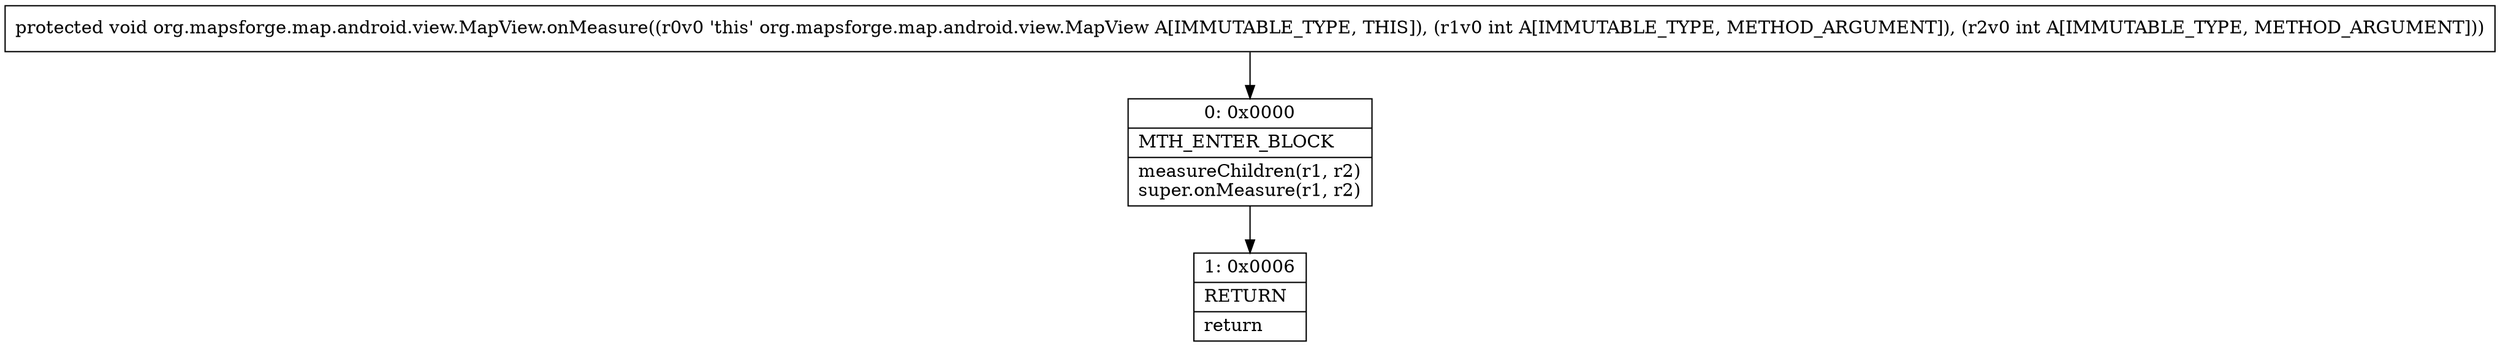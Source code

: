 digraph "CFG fororg.mapsforge.map.android.view.MapView.onMeasure(II)V" {
Node_0 [shape=record,label="{0\:\ 0x0000|MTH_ENTER_BLOCK\l|measureChildren(r1, r2)\lsuper.onMeasure(r1, r2)\l}"];
Node_1 [shape=record,label="{1\:\ 0x0006|RETURN\l|return\l}"];
MethodNode[shape=record,label="{protected void org.mapsforge.map.android.view.MapView.onMeasure((r0v0 'this' org.mapsforge.map.android.view.MapView A[IMMUTABLE_TYPE, THIS]), (r1v0 int A[IMMUTABLE_TYPE, METHOD_ARGUMENT]), (r2v0 int A[IMMUTABLE_TYPE, METHOD_ARGUMENT])) }"];
MethodNode -> Node_0;
Node_0 -> Node_1;
}

